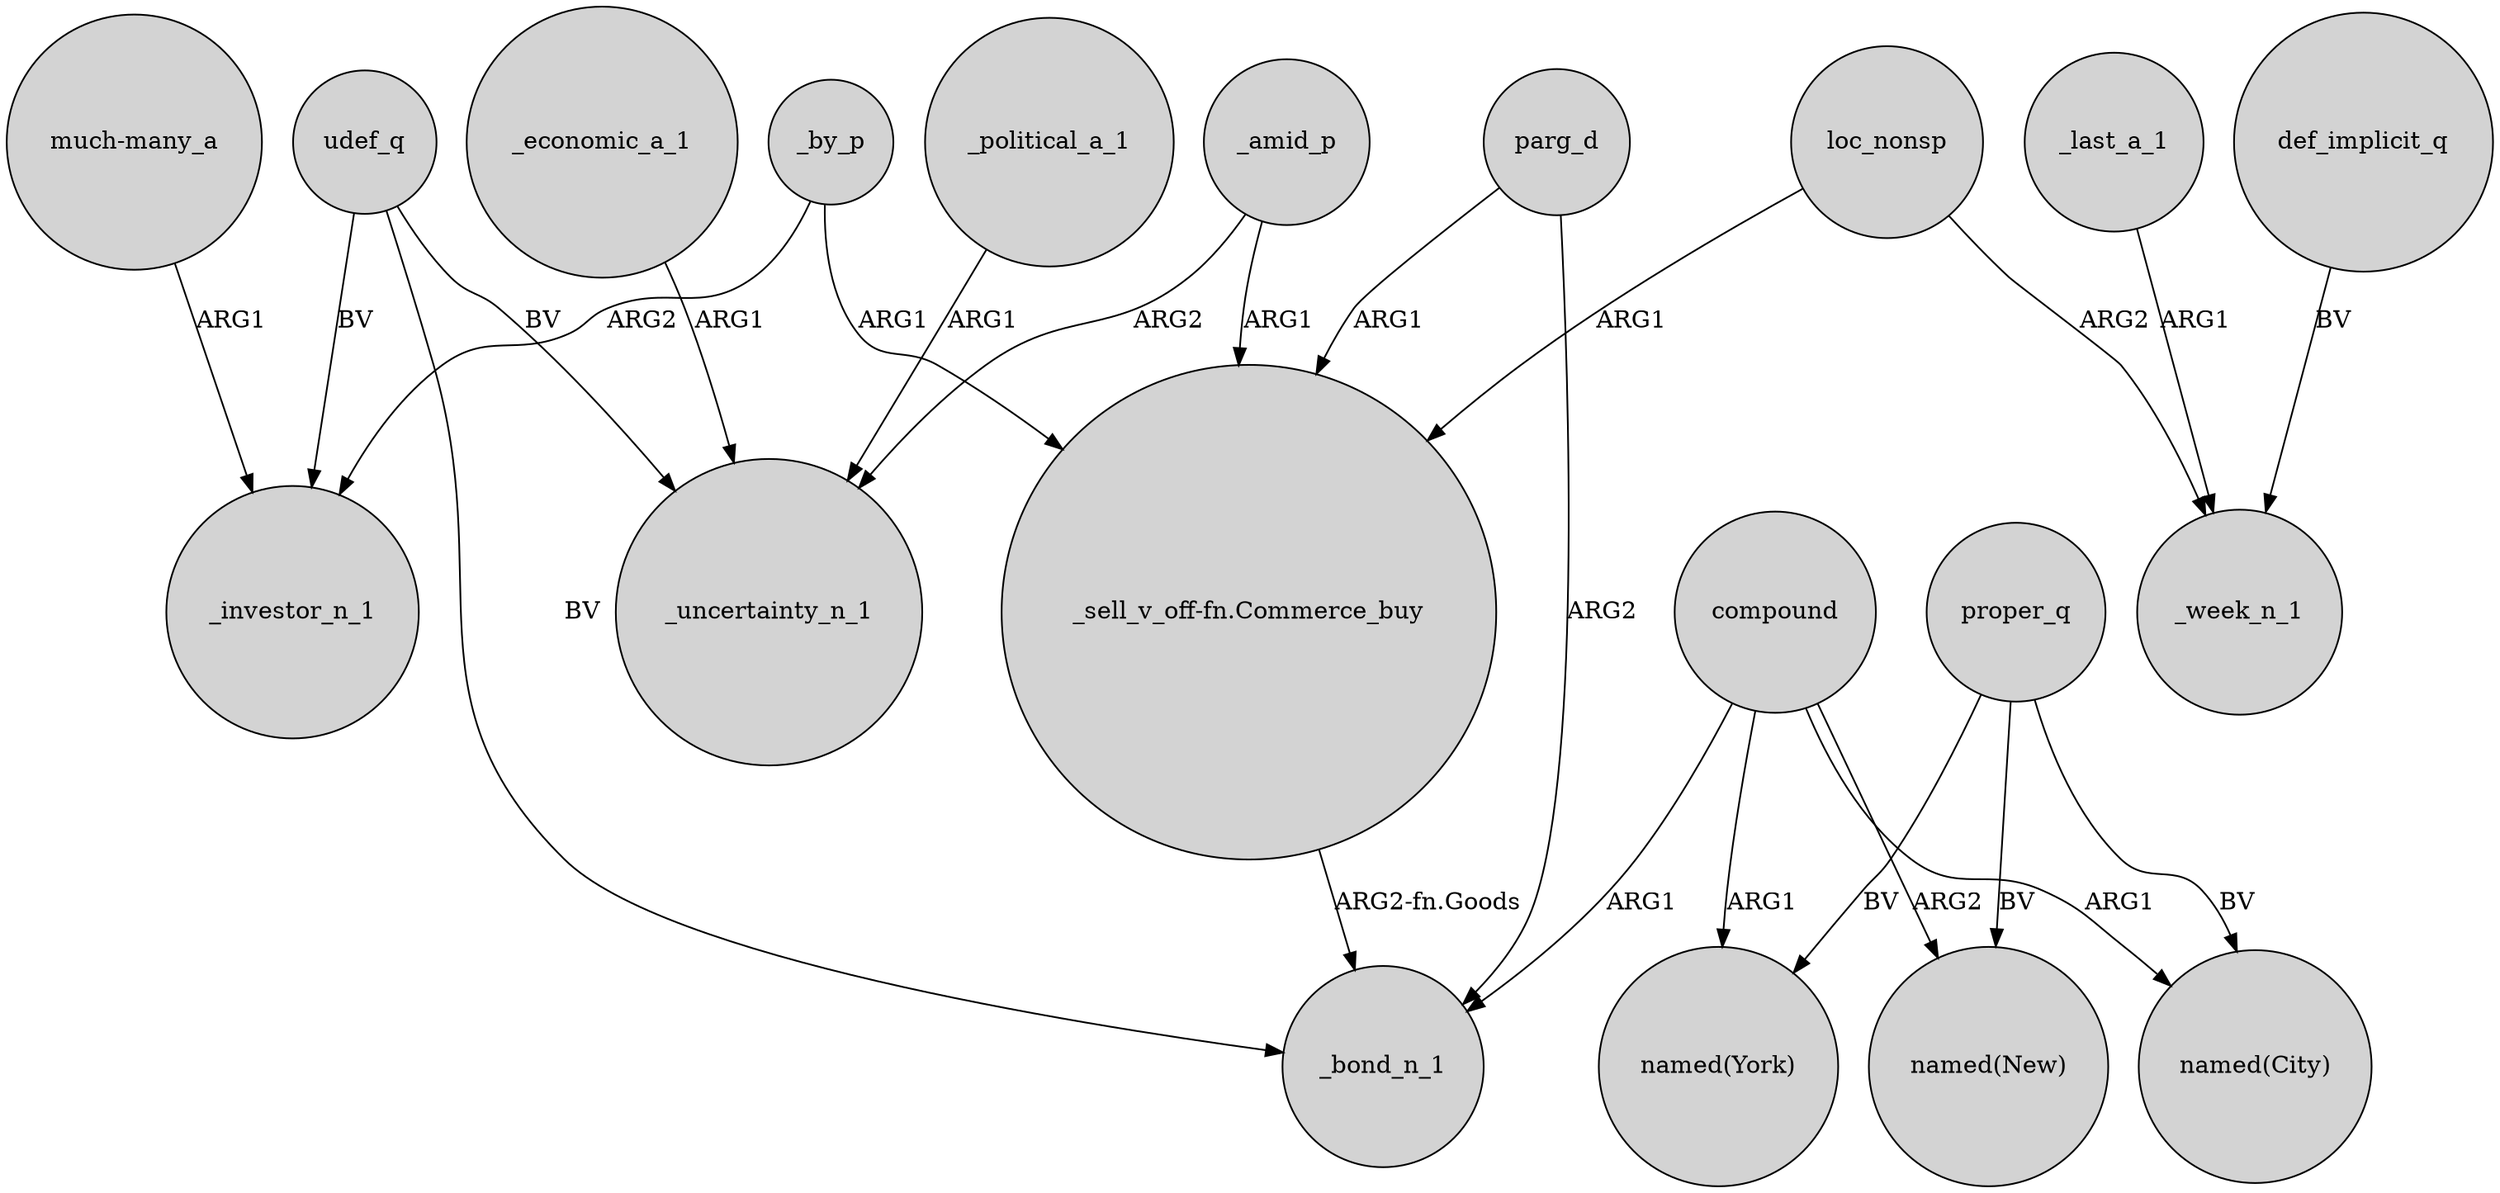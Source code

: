 digraph {
	node [shape=circle style=filled]
	_by_p -> _investor_n_1 [label=ARG2]
	_amid_p -> _uncertainty_n_1 [label=ARG2]
	compound -> "named(City)" [label=ARG1]
	parg_d -> _bond_n_1 [label=ARG2]
	udef_q -> _bond_n_1 [label=BV]
	_economic_a_1 -> _uncertainty_n_1 [label=ARG1]
	compound -> "named(New)" [label=ARG2]
	udef_q -> _uncertainty_n_1 [label=BV]
	proper_q -> "named(New)" [label=BV]
	compound -> _bond_n_1 [label=ARG1]
	loc_nonsp -> "_sell_v_off-fn.Commerce_buy" [label=ARG1]
	"_sell_v_off-fn.Commerce_buy" -> _bond_n_1 [label="ARG2-fn.Goods"]
	loc_nonsp -> _week_n_1 [label=ARG2]
	_political_a_1 -> _uncertainty_n_1 [label=ARG1]
	proper_q -> "named(York)" [label=BV]
	parg_d -> "_sell_v_off-fn.Commerce_buy" [label=ARG1]
	_last_a_1 -> _week_n_1 [label=ARG1]
	_by_p -> "_sell_v_off-fn.Commerce_buy" [label=ARG1]
	_amid_p -> "_sell_v_off-fn.Commerce_buy" [label=ARG1]
	def_implicit_q -> _week_n_1 [label=BV]
	proper_q -> "named(City)" [label=BV]
	compound -> "named(York)" [label=ARG1]
	udef_q -> _investor_n_1 [label=BV]
	"much-many_a" -> _investor_n_1 [label=ARG1]
}
